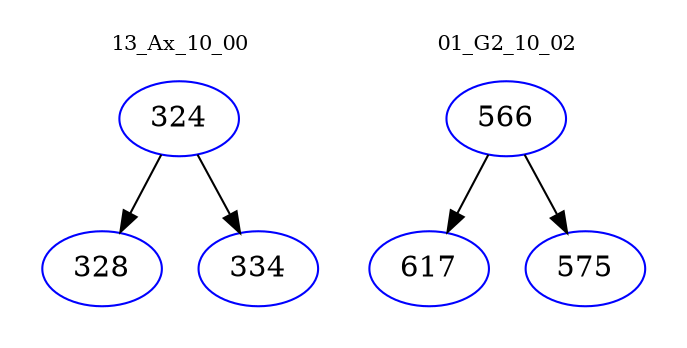 digraph{
subgraph cluster_0 {
color = white
label = "13_Ax_10_00";
fontsize=10;
T0_324 [label="324", color="blue"]
T0_324 -> T0_328 [color="black"]
T0_328 [label="328", color="blue"]
T0_324 -> T0_334 [color="black"]
T0_334 [label="334", color="blue"]
}
subgraph cluster_1 {
color = white
label = "01_G2_10_02";
fontsize=10;
T1_566 [label="566", color="blue"]
T1_566 -> T1_617 [color="black"]
T1_617 [label="617", color="blue"]
T1_566 -> T1_575 [color="black"]
T1_575 [label="575", color="blue"]
}
}
